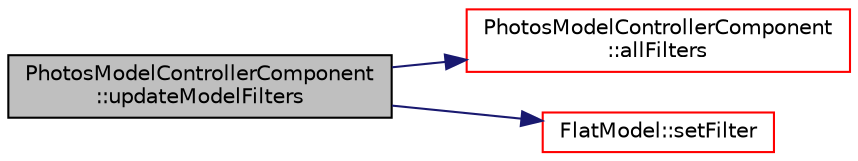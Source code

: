 digraph "PhotosModelControllerComponent::updateModelFilters"
{
 // LATEX_PDF_SIZE
  edge [fontname="Helvetica",fontsize="10",labelfontname="Helvetica",labelfontsize="10"];
  node [fontname="Helvetica",fontsize="10",shape=record];
  rankdir="LR";
  Node1 [label="PhotosModelControllerComponent\l::updateModelFilters",height=0.2,width=0.4,color="black", fillcolor="grey75", style="filled", fontcolor="black",tooltip=" "];
  Node1 -> Node2 [color="midnightblue",fontsize="10",style="solid",fontname="Helvetica"];
  Node2 [label="PhotosModelControllerComponent\l::allFilters",height=0.2,width=0.4,color="red", fillcolor="white", style="filled",URL="$class_photos_model_controller_component.html#af3274daced5a79ff926ed999e93cd1f6",tooltip=" "];
  Node1 -> Node5 [color="midnightblue",fontsize="10",style="solid",fontname="Helvetica"];
  Node5 [label="FlatModel::setFilter",height=0.2,width=0.4,color="red", fillcolor="white", style="filled",URL="$class_flat_model.html#af51f25af75e7a1a221ef40a69715d621",tooltip=" "];
}

